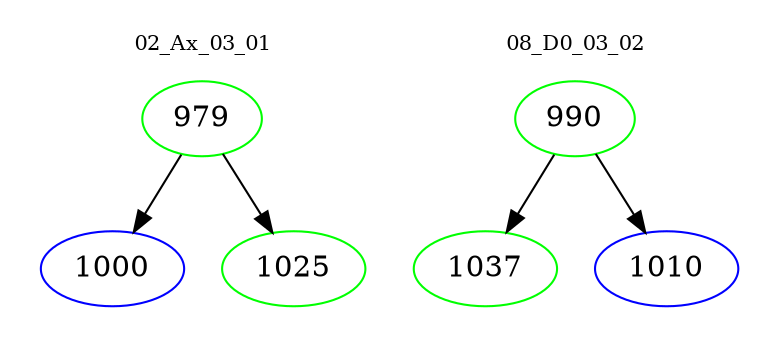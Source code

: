 digraph{
subgraph cluster_0 {
color = white
label = "02_Ax_03_01";
fontsize=10;
T0_979 [label="979", color="green"]
T0_979 -> T0_1000 [color="black"]
T0_1000 [label="1000", color="blue"]
T0_979 -> T0_1025 [color="black"]
T0_1025 [label="1025", color="green"]
}
subgraph cluster_1 {
color = white
label = "08_D0_03_02";
fontsize=10;
T1_990 [label="990", color="green"]
T1_990 -> T1_1037 [color="black"]
T1_1037 [label="1037", color="green"]
T1_990 -> T1_1010 [color="black"]
T1_1010 [label="1010", color="blue"]
}
}
